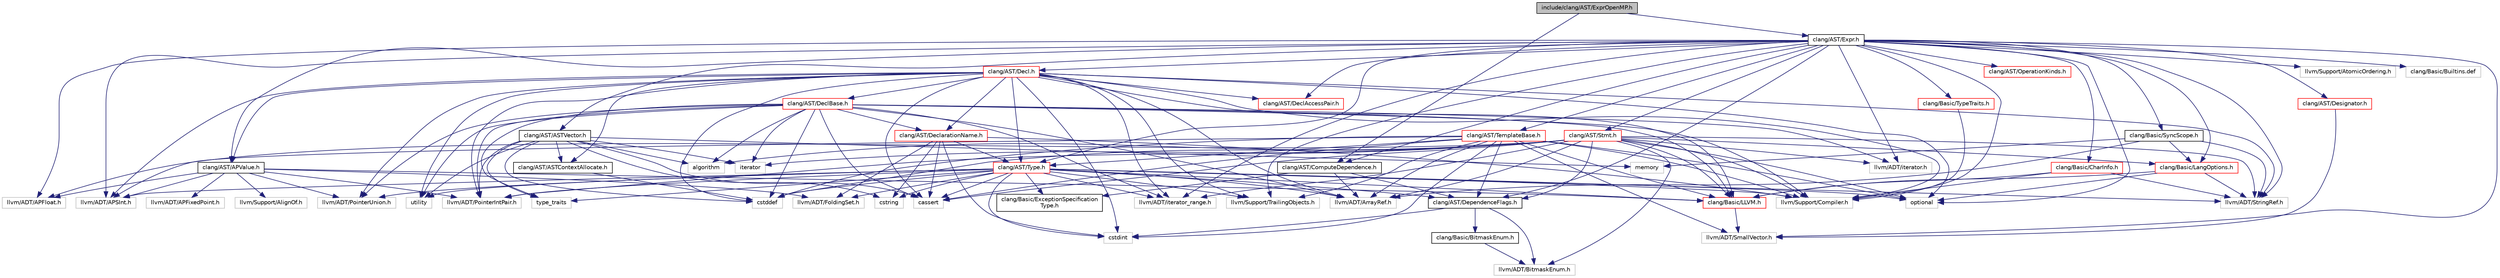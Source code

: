 digraph "include/clang/AST/ExprOpenMP.h"
{
 // LATEX_PDF_SIZE
  bgcolor="transparent";
  edge [fontname="Helvetica",fontsize="10",labelfontname="Helvetica",labelfontsize="10"];
  node [fontname="Helvetica",fontsize="10",shape=record];
  Node1 [label="include/clang/AST/ExprOpenMP.h",height=0.2,width=0.4,color="black", fillcolor="grey75", style="filled", fontcolor="black",tooltip=" "];
  Node1 -> Node2 [color="midnightblue",fontsize="10",style="solid",fontname="Helvetica"];
  Node2 [label="clang/AST/ComputeDependence.h",height=0.2,width=0.4,color="black",URL="$ComputeDependence_8h.html",tooltip=" "];
  Node2 -> Node3 [color="midnightblue",fontsize="10",style="solid",fontname="Helvetica"];
  Node3 [label="clang/AST/DependenceFlags.h",height=0.2,width=0.4,color="black",URL="$DependenceFlags_8h.html",tooltip=" "];
  Node3 -> Node4 [color="midnightblue",fontsize="10",style="solid",fontname="Helvetica"];
  Node4 [label="clang/Basic/BitmaskEnum.h",height=0.2,width=0.4,color="black",URL="$BitmaskEnum_8h.html",tooltip=" "];
  Node4 -> Node5 [color="midnightblue",fontsize="10",style="solid",fontname="Helvetica"];
  Node5 [label="llvm/ADT/BitmaskEnum.h",height=0.2,width=0.4,color="grey75",tooltip=" "];
  Node3 -> Node5 [color="midnightblue",fontsize="10",style="solid",fontname="Helvetica"];
  Node3 -> Node6 [color="midnightblue",fontsize="10",style="solid",fontname="Helvetica"];
  Node6 [label="cstdint",height=0.2,width=0.4,color="grey75",tooltip=" "];
  Node2 -> Node7 [color="midnightblue",fontsize="10",style="solid",fontname="Helvetica"];
  Node7 [label="clang/Basic/ExceptionSpecification\lType.h",height=0.2,width=0.4,color="black",URL="$ExceptionSpecificationType_8h.html",tooltip=" "];
  Node2 -> Node8 [color="midnightblue",fontsize="10",style="solid",fontname="Helvetica"];
  Node8 [label="llvm/ADT/ArrayRef.h",height=0.2,width=0.4,color="grey75",tooltip=" "];
  Node1 -> Node9 [color="midnightblue",fontsize="10",style="solid",fontname="Helvetica"];
  Node9 [label="clang/AST/Expr.h",height=0.2,width=0.4,color="black",URL="$Expr_8h.html",tooltip=" "];
  Node9 -> Node10 [color="midnightblue",fontsize="10",style="solid",fontname="Helvetica"];
  Node10 [label="clang/AST/APValue.h",height=0.2,width=0.4,color="black",URL="$APValue_8h.html",tooltip=" "];
  Node10 -> Node11 [color="midnightblue",fontsize="10",style="solid",fontname="Helvetica"];
  Node11 [label="clang/Basic/LLVM.h",height=0.2,width=0.4,color="red",URL="$LLVM_8h.html",tooltip=" "];
  Node11 -> Node13 [color="midnightblue",fontsize="10",style="solid",fontname="Helvetica"];
  Node13 [label="llvm/ADT/SmallVector.h",height=0.2,width=0.4,color="grey75",tooltip=" "];
  Node10 -> Node14 [color="midnightblue",fontsize="10",style="solid",fontname="Helvetica"];
  Node14 [label="llvm/ADT/APFixedPoint.h",height=0.2,width=0.4,color="grey75",tooltip=" "];
  Node10 -> Node15 [color="midnightblue",fontsize="10",style="solid",fontname="Helvetica"];
  Node15 [label="llvm/ADT/APFloat.h",height=0.2,width=0.4,color="grey75",tooltip=" "];
  Node10 -> Node16 [color="midnightblue",fontsize="10",style="solid",fontname="Helvetica"];
  Node16 [label="llvm/ADT/APSInt.h",height=0.2,width=0.4,color="grey75",tooltip=" "];
  Node10 -> Node17 [color="midnightblue",fontsize="10",style="solid",fontname="Helvetica"];
  Node17 [label="llvm/ADT/FoldingSet.h",height=0.2,width=0.4,color="grey75",tooltip=" "];
  Node10 -> Node18 [color="midnightblue",fontsize="10",style="solid",fontname="Helvetica"];
  Node18 [label="llvm/ADT/PointerIntPair.h",height=0.2,width=0.4,color="grey75",tooltip=" "];
  Node10 -> Node19 [color="midnightblue",fontsize="10",style="solid",fontname="Helvetica"];
  Node19 [label="llvm/ADT/PointerUnion.h",height=0.2,width=0.4,color="grey75",tooltip=" "];
  Node10 -> Node20 [color="midnightblue",fontsize="10",style="solid",fontname="Helvetica"];
  Node20 [label="llvm/Support/AlignOf.h",height=0.2,width=0.4,color="grey75",tooltip=" "];
  Node9 -> Node21 [color="midnightblue",fontsize="10",style="solid",fontname="Helvetica"];
  Node21 [label="clang/AST/ASTVector.h",height=0.2,width=0.4,color="black",URL="$ASTVector_8h.html",tooltip=" "];
  Node21 -> Node22 [color="midnightblue",fontsize="10",style="solid",fontname="Helvetica"];
  Node22 [label="clang/AST/ASTContextAllocate.h",height=0.2,width=0.4,color="black",URL="$ASTContextAllocate_8h.html",tooltip=" "];
  Node22 -> Node23 [color="midnightblue",fontsize="10",style="solid",fontname="Helvetica"];
  Node23 [label="cstddef",height=0.2,width=0.4,color="grey75",tooltip=" "];
  Node21 -> Node18 [color="midnightblue",fontsize="10",style="solid",fontname="Helvetica"];
  Node21 -> Node24 [color="midnightblue",fontsize="10",style="solid",fontname="Helvetica"];
  Node24 [label="algorithm",height=0.2,width=0.4,color="grey75",tooltip=" "];
  Node21 -> Node25 [color="midnightblue",fontsize="10",style="solid",fontname="Helvetica"];
  Node25 [label="cassert",height=0.2,width=0.4,color="grey75",tooltip=" "];
  Node21 -> Node23 [color="midnightblue",fontsize="10",style="solid",fontname="Helvetica"];
  Node21 -> Node26 [color="midnightblue",fontsize="10",style="solid",fontname="Helvetica"];
  Node26 [label="cstring",height=0.2,width=0.4,color="grey75",tooltip=" "];
  Node21 -> Node27 [color="midnightblue",fontsize="10",style="solid",fontname="Helvetica"];
  Node27 [label="iterator",height=0.2,width=0.4,color="grey75",tooltip=" "];
  Node21 -> Node28 [color="midnightblue",fontsize="10",style="solid",fontname="Helvetica"];
  Node28 [label="memory",height=0.2,width=0.4,color="grey75",tooltip=" "];
  Node21 -> Node29 [color="midnightblue",fontsize="10",style="solid",fontname="Helvetica"];
  Node29 [label="type_traits",height=0.2,width=0.4,color="grey75",tooltip=" "];
  Node21 -> Node30 [color="midnightblue",fontsize="10",style="solid",fontname="Helvetica"];
  Node30 [label="utility",height=0.2,width=0.4,color="grey75",tooltip=" "];
  Node9 -> Node2 [color="midnightblue",fontsize="10",style="solid",fontname="Helvetica"];
  Node9 -> Node31 [color="midnightblue",fontsize="10",style="solid",fontname="Helvetica"];
  Node31 [label="clang/AST/Decl.h",height=0.2,width=0.4,color="red",URL="$Decl_8h.html",tooltip=" "];
  Node31 -> Node10 [color="midnightblue",fontsize="10",style="solid",fontname="Helvetica"];
  Node31 -> Node22 [color="midnightblue",fontsize="10",style="solid",fontname="Helvetica"];
  Node31 -> Node32 [color="midnightblue",fontsize="10",style="solid",fontname="Helvetica"];
  Node32 [label="clang/AST/DeclAccessPair.h",height=0.2,width=0.4,color="red",URL="$DeclAccessPair_8h.html",tooltip=" "];
  Node31 -> Node39 [color="midnightblue",fontsize="10",style="solid",fontname="Helvetica"];
  Node39 [label="clang/AST/DeclBase.h",height=0.2,width=0.4,color="red",URL="$DeclBase_8h.html",tooltip=" "];
  Node39 -> Node43 [color="midnightblue",fontsize="10",style="solid",fontname="Helvetica"];
  Node43 [label="clang/AST/DeclarationName.h",height=0.2,width=0.4,color="red",URL="$DeclarationName_8h.html",tooltip=" "];
  Node43 -> Node44 [color="midnightblue",fontsize="10",style="solid",fontname="Helvetica"];
  Node44 [label="clang/AST/Type.h",height=0.2,width=0.4,color="red",URL="$Type_8h.html",tooltip=" "];
  Node44 -> Node3 [color="midnightblue",fontsize="10",style="solid",fontname="Helvetica"];
  Node44 -> Node7 [color="midnightblue",fontsize="10",style="solid",fontname="Helvetica"];
  Node44 -> Node11 [color="midnightblue",fontsize="10",style="solid",fontname="Helvetica"];
  Node44 -> Node16 [color="midnightblue",fontsize="10",style="solid",fontname="Helvetica"];
  Node44 -> Node8 [color="midnightblue",fontsize="10",style="solid",fontname="Helvetica"];
  Node44 -> Node17 [color="midnightblue",fontsize="10",style="solid",fontname="Helvetica"];
  Node44 -> Node18 [color="midnightblue",fontsize="10",style="solid",fontname="Helvetica"];
  Node44 -> Node19 [color="midnightblue",fontsize="10",style="solid",fontname="Helvetica"];
  Node44 -> Node34 [color="midnightblue",fontsize="10",style="solid",fontname="Helvetica"];
  Node34 [label="llvm/ADT/StringRef.h",height=0.2,width=0.4,color="grey75",tooltip=" "];
  Node44 -> Node57 [color="midnightblue",fontsize="10",style="solid",fontname="Helvetica"];
  Node57 [label="llvm/ADT/iterator_range.h",height=0.2,width=0.4,color="grey75",tooltip=" "];
  Node44 -> Node58 [color="midnightblue",fontsize="10",style="solid",fontname="Helvetica"];
  Node58 [label="llvm/Support/Compiler.h",height=0.2,width=0.4,color="grey75",tooltip=" "];
  Node44 -> Node74 [color="midnightblue",fontsize="10",style="solid",fontname="Helvetica"];
  Node74 [label="llvm/Support/TrailingObjects.h",height=0.2,width=0.4,color="grey75",tooltip=" "];
  Node44 -> Node25 [color="midnightblue",fontsize="10",style="solid",fontname="Helvetica"];
  Node44 -> Node23 [color="midnightblue",fontsize="10",style="solid",fontname="Helvetica"];
  Node44 -> Node6 [color="midnightblue",fontsize="10",style="solid",fontname="Helvetica"];
  Node44 -> Node26 [color="midnightblue",fontsize="10",style="solid",fontname="Helvetica"];
  Node44 -> Node49 [color="midnightblue",fontsize="10",style="solid",fontname="Helvetica"];
  Node49 [label="optional",height=0.2,width=0.4,color="grey75",tooltip=" "];
  Node44 -> Node29 [color="midnightblue",fontsize="10",style="solid",fontname="Helvetica"];
  Node44 -> Node30 [color="midnightblue",fontsize="10",style="solid",fontname="Helvetica"];
  Node43 -> Node17 [color="midnightblue",fontsize="10",style="solid",fontname="Helvetica"];
  Node43 -> Node58 [color="midnightblue",fontsize="10",style="solid",fontname="Helvetica"];
  Node43 -> Node25 [color="midnightblue",fontsize="10",style="solid",fontname="Helvetica"];
  Node43 -> Node6 [color="midnightblue",fontsize="10",style="solid",fontname="Helvetica"];
  Node43 -> Node26 [color="midnightblue",fontsize="10",style="solid",fontname="Helvetica"];
  Node39 -> Node11 [color="midnightblue",fontsize="10",style="solid",fontname="Helvetica"];
  Node39 -> Node8 [color="midnightblue",fontsize="10",style="solid",fontname="Helvetica"];
  Node39 -> Node18 [color="midnightblue",fontsize="10",style="solid",fontname="Helvetica"];
  Node39 -> Node19 [color="midnightblue",fontsize="10",style="solid",fontname="Helvetica"];
  Node39 -> Node91 [color="midnightblue",fontsize="10",style="solid",fontname="Helvetica"];
  Node91 [label="llvm/ADT/iterator.h",height=0.2,width=0.4,color="grey75",tooltip=" "];
  Node39 -> Node57 [color="midnightblue",fontsize="10",style="solid",fontname="Helvetica"];
  Node39 -> Node58 [color="midnightblue",fontsize="10",style="solid",fontname="Helvetica"];
  Node39 -> Node24 [color="midnightblue",fontsize="10",style="solid",fontname="Helvetica"];
  Node39 -> Node25 [color="midnightblue",fontsize="10",style="solid",fontname="Helvetica"];
  Node39 -> Node23 [color="midnightblue",fontsize="10",style="solid",fontname="Helvetica"];
  Node39 -> Node27 [color="midnightblue",fontsize="10",style="solid",fontname="Helvetica"];
  Node39 -> Node29 [color="midnightblue",fontsize="10",style="solid",fontname="Helvetica"];
  Node39 -> Node30 [color="midnightblue",fontsize="10",style="solid",fontname="Helvetica"];
  Node31 -> Node43 [color="midnightblue",fontsize="10",style="solid",fontname="Helvetica"];
  Node31 -> Node44 [color="midnightblue",fontsize="10",style="solid",fontname="Helvetica"];
  Node31 -> Node11 [color="midnightblue",fontsize="10",style="solid",fontname="Helvetica"];
  Node31 -> Node16 [color="midnightblue",fontsize="10",style="solid",fontname="Helvetica"];
  Node31 -> Node8 [color="midnightblue",fontsize="10",style="solid",fontname="Helvetica"];
  Node31 -> Node18 [color="midnightblue",fontsize="10",style="solid",fontname="Helvetica"];
  Node31 -> Node19 [color="midnightblue",fontsize="10",style="solid",fontname="Helvetica"];
  Node31 -> Node34 [color="midnightblue",fontsize="10",style="solid",fontname="Helvetica"];
  Node31 -> Node57 [color="midnightblue",fontsize="10",style="solid",fontname="Helvetica"];
  Node31 -> Node58 [color="midnightblue",fontsize="10",style="solid",fontname="Helvetica"];
  Node31 -> Node74 [color="midnightblue",fontsize="10",style="solid",fontname="Helvetica"];
  Node31 -> Node25 [color="midnightblue",fontsize="10",style="solid",fontname="Helvetica"];
  Node31 -> Node23 [color="midnightblue",fontsize="10",style="solid",fontname="Helvetica"];
  Node31 -> Node6 [color="midnightblue",fontsize="10",style="solid",fontname="Helvetica"];
  Node31 -> Node49 [color="midnightblue",fontsize="10",style="solid",fontname="Helvetica"];
  Node31 -> Node30 [color="midnightblue",fontsize="10",style="solid",fontname="Helvetica"];
  Node9 -> Node32 [color="midnightblue",fontsize="10",style="solid",fontname="Helvetica"];
  Node9 -> Node3 [color="midnightblue",fontsize="10",style="solid",fontname="Helvetica"];
  Node9 -> Node101 [color="midnightblue",fontsize="10",style="solid",fontname="Helvetica"];
  Node101 [label="clang/AST/Designator.h",height=0.2,width=0.4,color="red",URL="$Designator_8h.html",tooltip=" "];
  Node101 -> Node13 [color="midnightblue",fontsize="10",style="solid",fontname="Helvetica"];
  Node9 -> Node102 [color="midnightblue",fontsize="10",style="solid",fontname="Helvetica"];
  Node102 [label="clang/AST/OperationKinds.h",height=0.2,width=0.4,color="red",URL="$OperationKinds_8h.html",tooltip=" "];
  Node9 -> Node104 [color="midnightblue",fontsize="10",style="solid",fontname="Helvetica"];
  Node104 [label="clang/AST/Stmt.h",height=0.2,width=0.4,color="red",URL="$Stmt_8h.html",tooltip=" "];
  Node104 -> Node3 [color="midnightblue",fontsize="10",style="solid",fontname="Helvetica"];
  Node104 -> Node11 [color="midnightblue",fontsize="10",style="solid",fontname="Helvetica"];
  Node104 -> Node108 [color="midnightblue",fontsize="10",style="solid",fontname="Helvetica"];
  Node108 [label="clang/Basic/LangOptions.h",height=0.2,width=0.4,color="red",URL="$LangOptions_8h.html",tooltip=" "];
  Node108 -> Node11 [color="midnightblue",fontsize="10",style="solid",fontname="Helvetica"];
  Node108 -> Node34 [color="midnightblue",fontsize="10",style="solid",fontname="Helvetica"];
  Node108 -> Node49 [color="midnightblue",fontsize="10",style="solid",fontname="Helvetica"];
  Node104 -> Node15 [color="midnightblue",fontsize="10",style="solid",fontname="Helvetica"];
  Node104 -> Node8 [color="midnightblue",fontsize="10",style="solid",fontname="Helvetica"];
  Node104 -> Node5 [color="midnightblue",fontsize="10",style="solid",fontname="Helvetica"];
  Node104 -> Node18 [color="midnightblue",fontsize="10",style="solid",fontname="Helvetica"];
  Node104 -> Node34 [color="midnightblue",fontsize="10",style="solid",fontname="Helvetica"];
  Node104 -> Node91 [color="midnightblue",fontsize="10",style="solid",fontname="Helvetica"];
  Node104 -> Node57 [color="midnightblue",fontsize="10",style="solid",fontname="Helvetica"];
  Node104 -> Node58 [color="midnightblue",fontsize="10",style="solid",fontname="Helvetica"];
  Node104 -> Node24 [color="midnightblue",fontsize="10",style="solid",fontname="Helvetica"];
  Node104 -> Node25 [color="midnightblue",fontsize="10",style="solid",fontname="Helvetica"];
  Node104 -> Node23 [color="midnightblue",fontsize="10",style="solid",fontname="Helvetica"];
  Node104 -> Node27 [color="midnightblue",fontsize="10",style="solid",fontname="Helvetica"];
  Node104 -> Node49 [color="midnightblue",fontsize="10",style="solid",fontname="Helvetica"];
  Node9 -> Node124 [color="midnightblue",fontsize="10",style="solid",fontname="Helvetica"];
  Node124 [label="clang/AST/TemplateBase.h",height=0.2,width=0.4,color="red",URL="$TemplateBase_8h.html",tooltip=" "];
  Node124 -> Node3 [color="midnightblue",fontsize="10",style="solid",fontname="Helvetica"];
  Node124 -> Node44 [color="midnightblue",fontsize="10",style="solid",fontname="Helvetica"];
  Node124 -> Node11 [color="midnightblue",fontsize="10",style="solid",fontname="Helvetica"];
  Node124 -> Node16 [color="midnightblue",fontsize="10",style="solid",fontname="Helvetica"];
  Node124 -> Node8 [color="midnightblue",fontsize="10",style="solid",fontname="Helvetica"];
  Node124 -> Node13 [color="midnightblue",fontsize="10",style="solid",fontname="Helvetica"];
  Node124 -> Node58 [color="midnightblue",fontsize="10",style="solid",fontname="Helvetica"];
  Node124 -> Node74 [color="midnightblue",fontsize="10",style="solid",fontname="Helvetica"];
  Node124 -> Node25 [color="midnightblue",fontsize="10",style="solid",fontname="Helvetica"];
  Node124 -> Node23 [color="midnightblue",fontsize="10",style="solid",fontname="Helvetica"];
  Node124 -> Node6 [color="midnightblue",fontsize="10",style="solid",fontname="Helvetica"];
  Node124 -> Node49 [color="midnightblue",fontsize="10",style="solid",fontname="Helvetica"];
  Node9 -> Node44 [color="midnightblue",fontsize="10",style="solid",fontname="Helvetica"];
  Node9 -> Node125 [color="midnightblue",fontsize="10",style="solid",fontname="Helvetica"];
  Node125 [label="clang/Basic/CharInfo.h",height=0.2,width=0.4,color="red",URL="$CharInfo_8h.html",tooltip=" "];
  Node125 -> Node11 [color="midnightblue",fontsize="10",style="solid",fontname="Helvetica"];
  Node125 -> Node34 [color="midnightblue",fontsize="10",style="solid",fontname="Helvetica"];
  Node125 -> Node58 [color="midnightblue",fontsize="10",style="solid",fontname="Helvetica"];
  Node9 -> Node108 [color="midnightblue",fontsize="10",style="solid",fontname="Helvetica"];
  Node9 -> Node126 [color="midnightblue",fontsize="10",style="solid",fontname="Helvetica"];
  Node126 [label="clang/Basic/SyncScope.h",height=0.2,width=0.4,color="black",URL="$SyncScope_8h.html",tooltip=" "];
  Node126 -> Node108 [color="midnightblue",fontsize="10",style="solid",fontname="Helvetica"];
  Node126 -> Node8 [color="midnightblue",fontsize="10",style="solid",fontname="Helvetica"];
  Node126 -> Node34 [color="midnightblue",fontsize="10",style="solid",fontname="Helvetica"];
  Node126 -> Node28 [color="midnightblue",fontsize="10",style="solid",fontname="Helvetica"];
  Node9 -> Node127 [color="midnightblue",fontsize="10",style="solid",fontname="Helvetica"];
  Node127 [label="clang/Basic/TypeTraits.h",height=0.2,width=0.4,color="red",URL="$TypeTraits_8h.html",tooltip=" "];
  Node127 -> Node58 [color="midnightblue",fontsize="10",style="solid",fontname="Helvetica"];
  Node9 -> Node15 [color="midnightblue",fontsize="10",style="solid",fontname="Helvetica"];
  Node9 -> Node16 [color="midnightblue",fontsize="10",style="solid",fontname="Helvetica"];
  Node9 -> Node13 [color="midnightblue",fontsize="10",style="solid",fontname="Helvetica"];
  Node9 -> Node34 [color="midnightblue",fontsize="10",style="solid",fontname="Helvetica"];
  Node9 -> Node91 [color="midnightblue",fontsize="10",style="solid",fontname="Helvetica"];
  Node9 -> Node57 [color="midnightblue",fontsize="10",style="solid",fontname="Helvetica"];
  Node9 -> Node128 [color="midnightblue",fontsize="10",style="solid",fontname="Helvetica"];
  Node128 [label="llvm/Support/AtomicOrdering.h",height=0.2,width=0.4,color="grey75",tooltip=" "];
  Node9 -> Node58 [color="midnightblue",fontsize="10",style="solid",fontname="Helvetica"];
  Node9 -> Node74 [color="midnightblue",fontsize="10",style="solid",fontname="Helvetica"];
  Node9 -> Node49 [color="midnightblue",fontsize="10",style="solid",fontname="Helvetica"];
  Node9 -> Node129 [color="midnightblue",fontsize="10",style="solid",fontname="Helvetica"];
  Node129 [label="clang/Basic/Builtins.def",height=0.2,width=0.4,color="grey75",tooltip=" "];
}
